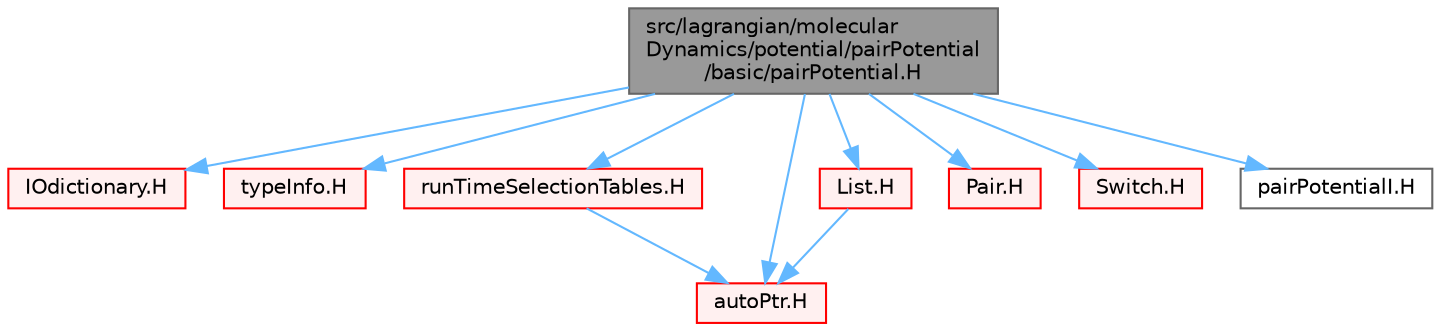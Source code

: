 digraph "src/lagrangian/molecularDynamics/potential/pairPotential/basic/pairPotential.H"
{
 // LATEX_PDF_SIZE
  bgcolor="transparent";
  edge [fontname=Helvetica,fontsize=10,labelfontname=Helvetica,labelfontsize=10];
  node [fontname=Helvetica,fontsize=10,shape=box,height=0.2,width=0.4];
  Node1 [id="Node000001",label="src/lagrangian/molecular\lDynamics/potential/pairPotential\l/basic/pairPotential.H",height=0.2,width=0.4,color="gray40", fillcolor="grey60", style="filled", fontcolor="black",tooltip=" "];
  Node1 -> Node2 [id="edge1_Node000001_Node000002",color="steelblue1",style="solid",tooltip=" "];
  Node2 [id="Node000002",label="IOdictionary.H",height=0.2,width=0.4,color="red", fillcolor="#FFF0F0", style="filled",URL="$IOdictionary_8H.html",tooltip=" "];
  Node1 -> Node88 [id="edge2_Node000001_Node000088",color="steelblue1",style="solid",tooltip=" "];
  Node88 [id="Node000088",label="typeInfo.H",height=0.2,width=0.4,color="red", fillcolor="#FFF0F0", style="filled",URL="$typeInfo_8H.html",tooltip=" "];
  Node1 -> Node93 [id="edge3_Node000001_Node000093",color="steelblue1",style="solid",tooltip=" "];
  Node93 [id="Node000093",label="runTimeSelectionTables.H",height=0.2,width=0.4,color="red", fillcolor="#FFF0F0", style="filled",URL="$runTimeSelectionTables_8H.html",tooltip="Macros to ease declaration of run-time selection tables."];
  Node93 -> Node79 [id="edge4_Node000093_Node000079",color="steelblue1",style="solid",tooltip=" "];
  Node79 [id="Node000079",label="autoPtr.H",height=0.2,width=0.4,color="red", fillcolor="#FFF0F0", style="filled",URL="$autoPtr_8H.html",tooltip=" "];
  Node1 -> Node79 [id="edge5_Node000001_Node000079",color="steelblue1",style="solid",tooltip=" "];
  Node1 -> Node107 [id="edge6_Node000001_Node000107",color="steelblue1",style="solid",tooltip=" "];
  Node107 [id="Node000107",label="List.H",height=0.2,width=0.4,color="red", fillcolor="#FFF0F0", style="filled",URL="$List_8H.html",tooltip=" "];
  Node107 -> Node79 [id="edge7_Node000107_Node000079",color="steelblue1",style="solid",tooltip=" "];
  Node1 -> Node146 [id="edge8_Node000001_Node000146",color="steelblue1",style="solid",tooltip=" "];
  Node146 [id="Node000146",label="Pair.H",height=0.2,width=0.4,color="red", fillcolor="#FFF0F0", style="filled",URL="$Pair_8H.html",tooltip=" "];
  Node1 -> Node148 [id="edge9_Node000001_Node000148",color="steelblue1",style="solid",tooltip=" "];
  Node148 [id="Node000148",label="Switch.H",height=0.2,width=0.4,color="red", fillcolor="#FFF0F0", style="filled",URL="$Switch_8H.html",tooltip=" "];
  Node1 -> Node149 [id="edge10_Node000001_Node000149",color="steelblue1",style="solid",tooltip=" "];
  Node149 [id="Node000149",label="pairPotentialI.H",height=0.2,width=0.4,color="grey40", fillcolor="white", style="filled",URL="$pairPotentialI_8H.html",tooltip=" "];
}
